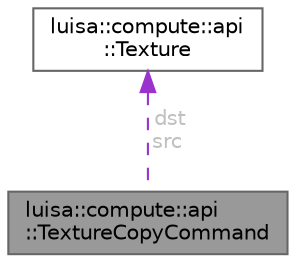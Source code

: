 digraph "luisa::compute::api::TextureCopyCommand"
{
 // LATEX_PDF_SIZE
  bgcolor="transparent";
  edge [fontname=Helvetica,fontsize=10,labelfontname=Helvetica,labelfontsize=10];
  node [fontname=Helvetica,fontsize=10,shape=box,height=0.2,width=0.4];
  Node1 [id="Node000001",label="luisa::compute::api\l::TextureCopyCommand",height=0.2,width=0.4,color="gray40", fillcolor="grey60", style="filled", fontcolor="black",tooltip=" "];
  Node2 -> Node1 [id="edge1_Node000001_Node000002",dir="back",color="darkorchid3",style="dashed",tooltip=" ",label=" dst\nsrc",fontcolor="grey" ];
  Node2 [id="Node000002",label="luisa::compute::api\l::Texture",height=0.2,width=0.4,color="gray40", fillcolor="white", style="filled",URL="$structluisa_1_1compute_1_1api_1_1_texture.html",tooltip=" "];
}
